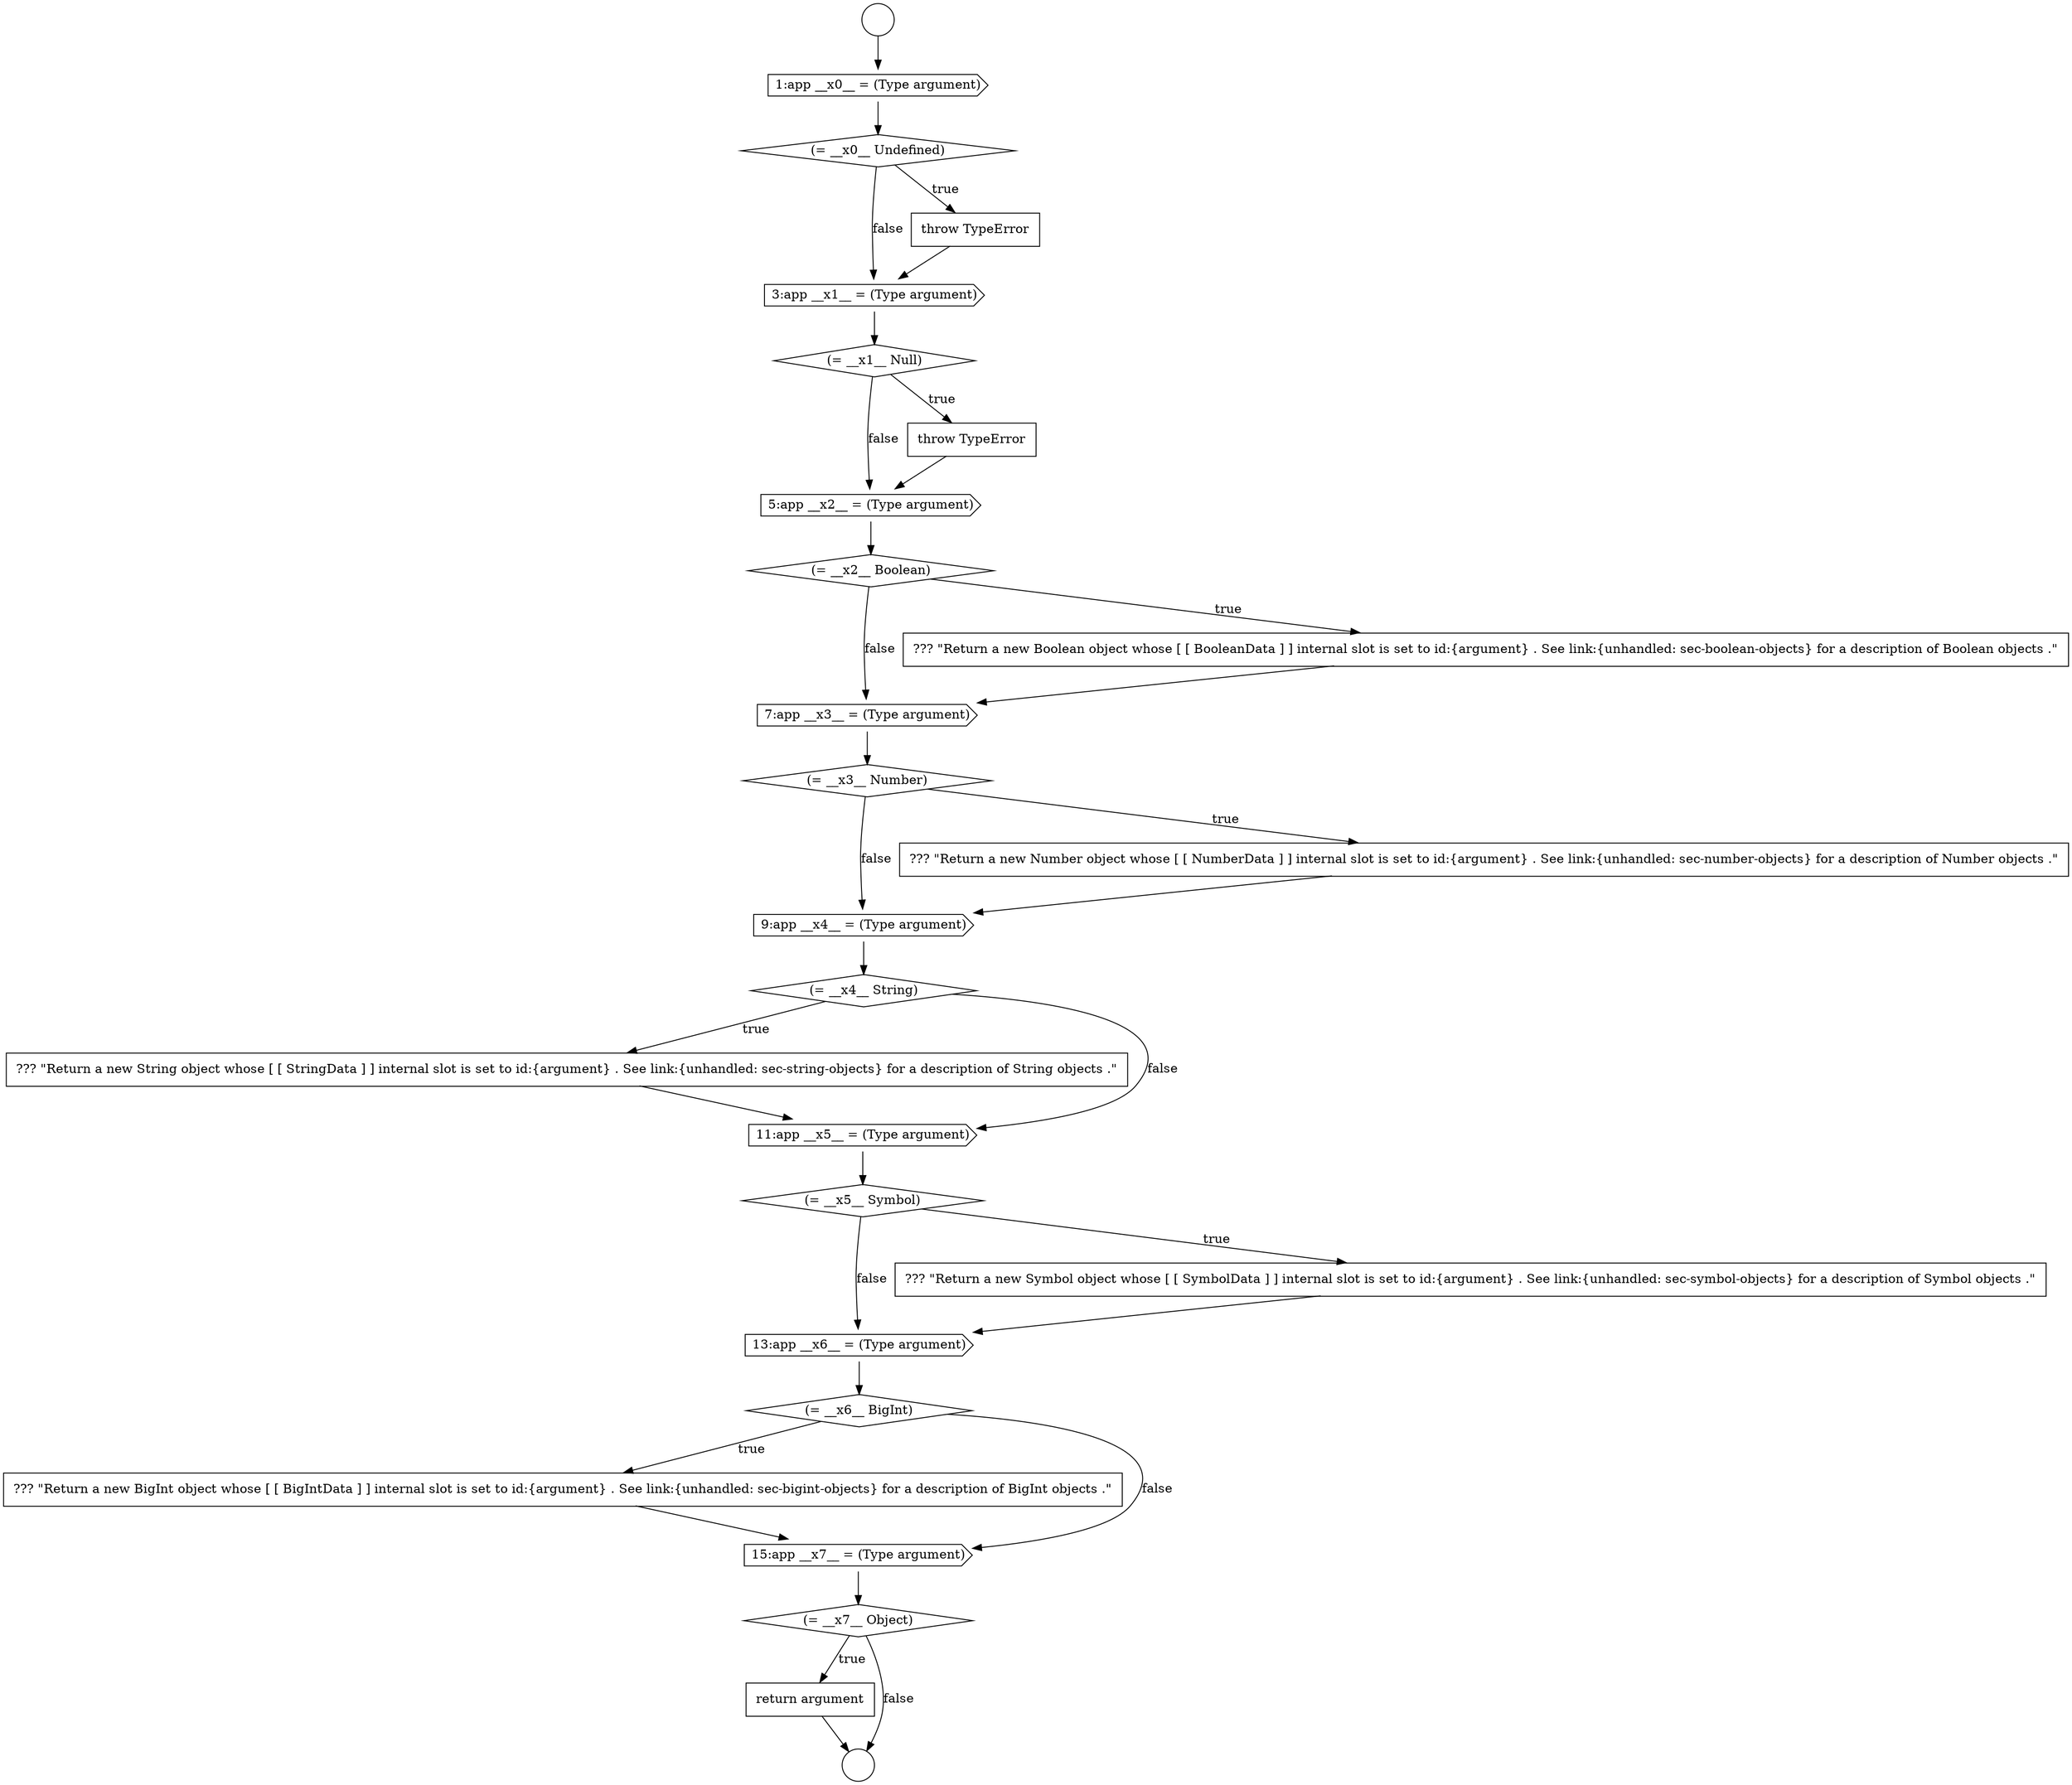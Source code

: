 digraph {
  node20726 [shape=none, margin=0, label=<<font color="black">
    <table border="0" cellborder="1" cellspacing="0" cellpadding="10">
      <tr><td align="left">return argument</td></tr>
    </table>
  </font>> color="black" fillcolor="white" style=filled]
  node20715 [shape=cds, label=<<font color="black">9:app __x4__ = (Type argument)</font>> color="black" fillcolor="white" style=filled]
  node20725 [shape=diamond, label=<<font color="black">(= __x7__ Object)</font>> color="black" fillcolor="white" style=filled]
  node20706 [shape=cds, label=<<font color="black">3:app __x1__ = (Type argument)</font>> color="black" fillcolor="white" style=filled]
  node20721 [shape=cds, label=<<font color="black">13:app __x6__ = (Type argument)</font>> color="black" fillcolor="white" style=filled]
  node20710 [shape=diamond, label=<<font color="black">(= __x2__ Boolean)</font>> color="black" fillcolor="white" style=filled]
  node20713 [shape=diamond, label=<<font color="black">(= __x3__ Number)</font>> color="black" fillcolor="white" style=filled]
  node20709 [shape=cds, label=<<font color="black">5:app __x2__ = (Type argument)</font>> color="black" fillcolor="white" style=filled]
  node20717 [shape=none, margin=0, label=<<font color="black">
    <table border="0" cellborder="1" cellspacing="0" cellpadding="10">
      <tr><td align="left">??? &quot;Return a new String object whose [ [ StringData ] ] internal slot is set to id:{argument} . See link:{unhandled: sec-string-objects} for a description of String objects .&quot;</td></tr>
    </table>
  </font>> color="black" fillcolor="white" style=filled]
  node20712 [shape=cds, label=<<font color="black">7:app __x3__ = (Type argument)</font>> color="black" fillcolor="white" style=filled]
  node20708 [shape=none, margin=0, label=<<font color="black">
    <table border="0" cellborder="1" cellspacing="0" cellpadding="10">
      <tr><td align="left">throw TypeError</td></tr>
    </table>
  </font>> color="black" fillcolor="white" style=filled]
  node20718 [shape=cds, label=<<font color="black">11:app __x5__ = (Type argument)</font>> color="black" fillcolor="white" style=filled]
  node20703 [shape=cds, label=<<font color="black">1:app __x0__ = (Type argument)</font>> color="black" fillcolor="white" style=filled]
  node20723 [shape=none, margin=0, label=<<font color="black">
    <table border="0" cellborder="1" cellspacing="0" cellpadding="10">
      <tr><td align="left">??? &quot;Return a new BigInt object whose [ [ BigIntData ] ] internal slot is set to id:{argument} . See link:{unhandled: sec-bigint-objects} for a description of BigInt objects .&quot;</td></tr>
    </table>
  </font>> color="black" fillcolor="white" style=filled]
  node20711 [shape=none, margin=0, label=<<font color="black">
    <table border="0" cellborder="1" cellspacing="0" cellpadding="10">
      <tr><td align="left">??? &quot;Return a new Boolean object whose [ [ BooleanData ] ] internal slot is set to id:{argument} . See link:{unhandled: sec-boolean-objects} for a description of Boolean objects .&quot;</td></tr>
    </table>
  </font>> color="black" fillcolor="white" style=filled]
  node20722 [shape=diamond, label=<<font color="black">(= __x6__ BigInt)</font>> color="black" fillcolor="white" style=filled]
  node20707 [shape=diamond, label=<<font color="black">(= __x1__ Null)</font>> color="black" fillcolor="white" style=filled]
  node20704 [shape=diamond, label=<<font color="black">(= __x0__ Undefined)</font>> color="black" fillcolor="white" style=filled]
  node20719 [shape=diamond, label=<<font color="black">(= __x5__ Symbol)</font>> color="black" fillcolor="white" style=filled]
  node20716 [shape=diamond, label=<<font color="black">(= __x4__ String)</font>> color="black" fillcolor="white" style=filled]
  node20701 [shape=circle label=" " color="black" fillcolor="white" style=filled]
  node20720 [shape=none, margin=0, label=<<font color="black">
    <table border="0" cellborder="1" cellspacing="0" cellpadding="10">
      <tr><td align="left">??? &quot;Return a new Symbol object whose [ [ SymbolData ] ] internal slot is set to id:{argument} . See link:{unhandled: sec-symbol-objects} for a description of Symbol objects .&quot;</td></tr>
    </table>
  </font>> color="black" fillcolor="white" style=filled]
  node20705 [shape=none, margin=0, label=<<font color="black">
    <table border="0" cellborder="1" cellspacing="0" cellpadding="10">
      <tr><td align="left">throw TypeError</td></tr>
    </table>
  </font>> color="black" fillcolor="white" style=filled]
  node20724 [shape=cds, label=<<font color="black">15:app __x7__ = (Type argument)</font>> color="black" fillcolor="white" style=filled]
  node20702 [shape=circle label=" " color="black" fillcolor="white" style=filled]
  node20714 [shape=none, margin=0, label=<<font color="black">
    <table border="0" cellborder="1" cellspacing="0" cellpadding="10">
      <tr><td align="left">??? &quot;Return a new Number object whose [ [ NumberData ] ] internal slot is set to id:{argument} . See link:{unhandled: sec-number-objects} for a description of Number objects .&quot;</td></tr>
    </table>
  </font>> color="black" fillcolor="white" style=filled]
  node20707 -> node20708 [label=<<font color="black">true</font>> color="black"]
  node20707 -> node20709 [label=<<font color="black">false</font>> color="black"]
  node20709 -> node20710 [ color="black"]
  node20715 -> node20716 [ color="black"]
  node20706 -> node20707 [ color="black"]
  node20718 -> node20719 [ color="black"]
  node20722 -> node20723 [label=<<font color="black">true</font>> color="black"]
  node20722 -> node20724 [label=<<font color="black">false</font>> color="black"]
  node20719 -> node20720 [label=<<font color="black">true</font>> color="black"]
  node20719 -> node20721 [label=<<font color="black">false</font>> color="black"]
  node20701 -> node20703 [ color="black"]
  node20708 -> node20709 [ color="black"]
  node20704 -> node20705 [label=<<font color="black">true</font>> color="black"]
  node20704 -> node20706 [label=<<font color="black">false</font>> color="black"]
  node20703 -> node20704 [ color="black"]
  node20713 -> node20714 [label=<<font color="black">true</font>> color="black"]
  node20713 -> node20715 [label=<<font color="black">false</font>> color="black"]
  node20711 -> node20712 [ color="black"]
  node20714 -> node20715 [ color="black"]
  node20723 -> node20724 [ color="black"]
  node20705 -> node20706 [ color="black"]
  node20724 -> node20725 [ color="black"]
  node20725 -> node20726 [label=<<font color="black">true</font>> color="black"]
  node20725 -> node20702 [label=<<font color="black">false</font>> color="black"]
  node20721 -> node20722 [ color="black"]
  node20726 -> node20702 [ color="black"]
  node20716 -> node20717 [label=<<font color="black">true</font>> color="black"]
  node20716 -> node20718 [label=<<font color="black">false</font>> color="black"]
  node20712 -> node20713 [ color="black"]
  node20720 -> node20721 [ color="black"]
  node20710 -> node20711 [label=<<font color="black">true</font>> color="black"]
  node20710 -> node20712 [label=<<font color="black">false</font>> color="black"]
  node20717 -> node20718 [ color="black"]
}
